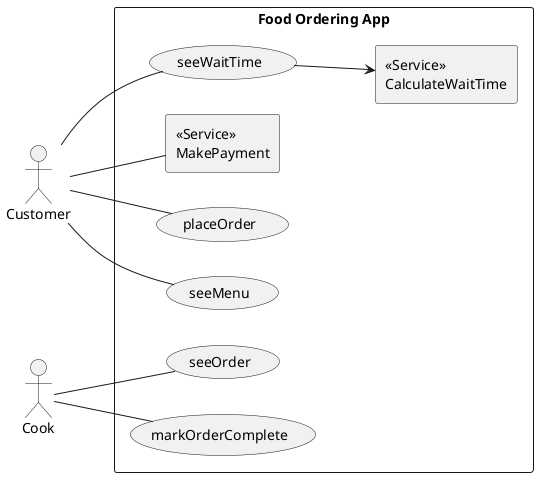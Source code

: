 @startuml Usecase
'styles
skinparam packageStyle rectangle
left to right direction


'actors
Actor Customer as customer
Actor Cook as cook


'usecases


rectangle "Food Ordering App"{
usecase placeOrder
usecase seeMenu
usecase seeOrder
usecase markOrderComplete
usecase seeWaitTime

    rectangle "<<Service>>\nCalculateWaitTime" as serviceWaitTime
    rectangle "<<Service>>\nMakePayment" as servicePayment

}

'links
customer--placeOrder
customer--seeMenu
customer--seeWaitTime
customer--servicePayment

seeWaitTime-->serviceWaitTime
cook--seeOrder
cook--markOrderComplete



@enduml
